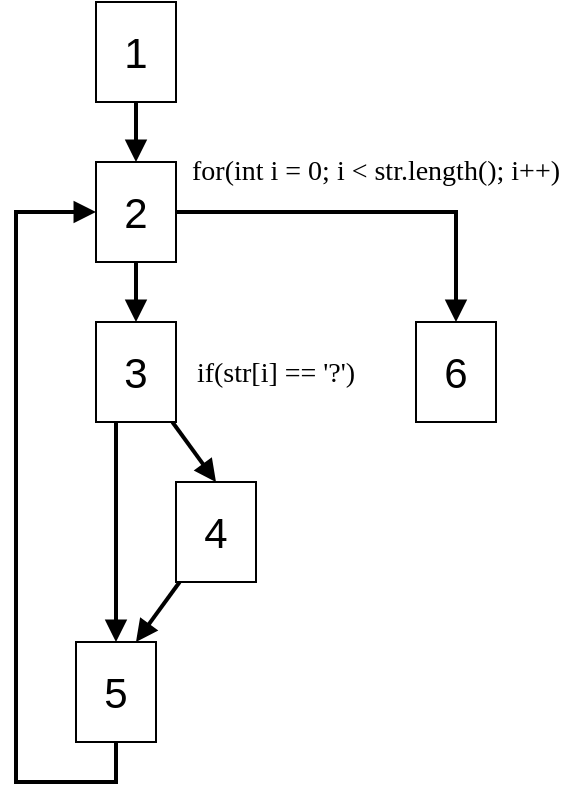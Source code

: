 <mxfile version="24.7.17">
  <diagram id="C5RBs43oDa-KdzZeNtuy" name="Page-1">
    <mxGraphModel dx="472" dy="827" grid="1" gridSize="10" guides="1" tooltips="1" connect="1" arrows="1" fold="1" page="1" pageScale="1" pageWidth="827" pageHeight="1169" math="0" shadow="0">
      <root>
        <mxCell id="WIyWlLk6GJQsqaUBKTNV-0" />
        <mxCell id="WIyWlLk6GJQsqaUBKTNV-1" parent="WIyWlLk6GJQsqaUBKTNV-0" />
        <mxCell id="k3k7oLFDGJno1THqTPzg-7" style="rounded=0;orthogonalLoop=1;jettySize=auto;html=1;endArrow=block;endFill=1;strokeWidth=2;" edge="1" parent="WIyWlLk6GJQsqaUBKTNV-1" source="k3k7oLFDGJno1THqTPzg-0" target="k3k7oLFDGJno1THqTPzg-1">
          <mxGeometry relative="1" as="geometry" />
        </mxCell>
        <mxCell id="k3k7oLFDGJno1THqTPzg-0" value="&lt;font style=&quot;font-size: 21px;&quot;&gt;1&lt;/font&gt;" style="rounded=0;whiteSpace=wrap;html=1;" vertex="1" parent="WIyWlLk6GJQsqaUBKTNV-1">
          <mxGeometry x="160" y="40" width="40" height="50" as="geometry" />
        </mxCell>
        <mxCell id="k3k7oLFDGJno1THqTPzg-10" style="rounded=0;orthogonalLoop=1;jettySize=auto;html=1;entryX=0.5;entryY=0;entryDx=0;entryDy=0;endArrow=block;endFill=1;strokeWidth=2;" edge="1" parent="WIyWlLk6GJQsqaUBKTNV-1" source="k3k7oLFDGJno1THqTPzg-1" target="k3k7oLFDGJno1THqTPzg-2">
          <mxGeometry relative="1" as="geometry" />
        </mxCell>
        <mxCell id="k3k7oLFDGJno1THqTPzg-18" style="edgeStyle=orthogonalEdgeStyle;shape=connector;rounded=0;orthogonalLoop=1;jettySize=auto;html=1;entryX=0.5;entryY=0;entryDx=0;entryDy=0;strokeColor=default;strokeWidth=2;align=center;verticalAlign=middle;fontFamily=Helvetica;fontSize=11;fontColor=default;labelBackgroundColor=default;endArrow=block;endFill=1;" edge="1" parent="WIyWlLk6GJQsqaUBKTNV-1" source="k3k7oLFDGJno1THqTPzg-1" target="k3k7oLFDGJno1THqTPzg-5">
          <mxGeometry relative="1" as="geometry" />
        </mxCell>
        <mxCell id="k3k7oLFDGJno1THqTPzg-1" value="&lt;font style=&quot;font-size: 21px;&quot;&gt;2&lt;/font&gt;" style="rounded=0;whiteSpace=wrap;html=1;" vertex="1" parent="WIyWlLk6GJQsqaUBKTNV-1">
          <mxGeometry x="160" y="120" width="40" height="50" as="geometry" />
        </mxCell>
        <mxCell id="k3k7oLFDGJno1THqTPzg-13" value="" style="edgeStyle=none;shape=connector;rounded=0;orthogonalLoop=1;jettySize=auto;html=1;strokeColor=default;strokeWidth=2;align=center;verticalAlign=middle;fontFamily=Helvetica;fontSize=11;fontColor=default;labelBackgroundColor=default;endArrow=block;endFill=1;exitX=0.25;exitY=1;exitDx=0;exitDy=0;" edge="1" parent="WIyWlLk6GJQsqaUBKTNV-1" source="k3k7oLFDGJno1THqTPzg-2" target="k3k7oLFDGJno1THqTPzg-4">
          <mxGeometry relative="1" as="geometry" />
        </mxCell>
        <mxCell id="k3k7oLFDGJno1THqTPzg-14" style="edgeStyle=none;shape=connector;rounded=0;orthogonalLoop=1;jettySize=auto;html=1;entryX=0.5;entryY=0;entryDx=0;entryDy=0;strokeColor=default;strokeWidth=2;align=center;verticalAlign=middle;fontFamily=Helvetica;fontSize=11;fontColor=default;labelBackgroundColor=default;endArrow=block;endFill=1;" edge="1" parent="WIyWlLk6GJQsqaUBKTNV-1" source="k3k7oLFDGJno1THqTPzg-2" target="k3k7oLFDGJno1THqTPzg-3">
          <mxGeometry relative="1" as="geometry" />
        </mxCell>
        <mxCell id="k3k7oLFDGJno1THqTPzg-2" value="&lt;font style=&quot;font-size: 21px;&quot;&gt;3&lt;/font&gt;" style="rounded=0;whiteSpace=wrap;html=1;" vertex="1" parent="WIyWlLk6GJQsqaUBKTNV-1">
          <mxGeometry x="160" y="200" width="40" height="50" as="geometry" />
        </mxCell>
        <mxCell id="k3k7oLFDGJno1THqTPzg-15" style="edgeStyle=none;shape=connector;rounded=0;orthogonalLoop=1;jettySize=auto;html=1;entryX=0.75;entryY=0;entryDx=0;entryDy=0;strokeColor=default;strokeWidth=2;align=center;verticalAlign=middle;fontFamily=Helvetica;fontSize=11;fontColor=default;labelBackgroundColor=default;endArrow=block;endFill=1;" edge="1" parent="WIyWlLk6GJQsqaUBKTNV-1" source="k3k7oLFDGJno1THqTPzg-3" target="k3k7oLFDGJno1THqTPzg-4">
          <mxGeometry relative="1" as="geometry" />
        </mxCell>
        <mxCell id="k3k7oLFDGJno1THqTPzg-3" value="&lt;font style=&quot;font-size: 21px;&quot;&gt;4&lt;/font&gt;" style="rounded=0;whiteSpace=wrap;html=1;" vertex="1" parent="WIyWlLk6GJQsqaUBKTNV-1">
          <mxGeometry x="200" y="280" width="40" height="50" as="geometry" />
        </mxCell>
        <mxCell id="k3k7oLFDGJno1THqTPzg-17" style="edgeStyle=orthogonalEdgeStyle;shape=connector;rounded=0;orthogonalLoop=1;jettySize=auto;html=1;entryX=0;entryY=0.5;entryDx=0;entryDy=0;strokeColor=default;strokeWidth=2;align=center;verticalAlign=middle;fontFamily=Helvetica;fontSize=11;fontColor=default;labelBackgroundColor=default;endArrow=block;endFill=1;" edge="1" parent="WIyWlLk6GJQsqaUBKTNV-1" source="k3k7oLFDGJno1THqTPzg-4" target="k3k7oLFDGJno1THqTPzg-1">
          <mxGeometry relative="1" as="geometry">
            <Array as="points">
              <mxPoint x="170" y="430" />
              <mxPoint x="120" y="430" />
              <mxPoint x="120" y="145" />
            </Array>
          </mxGeometry>
        </mxCell>
        <mxCell id="k3k7oLFDGJno1THqTPzg-4" value="&lt;font style=&quot;font-size: 21px;&quot;&gt;5&lt;/font&gt;" style="rounded=0;whiteSpace=wrap;html=1;" vertex="1" parent="WIyWlLk6GJQsqaUBKTNV-1">
          <mxGeometry x="150" y="360" width="40" height="50" as="geometry" />
        </mxCell>
        <mxCell id="k3k7oLFDGJno1THqTPzg-5" value="&lt;font style=&quot;font-size: 21px;&quot;&gt;6&lt;/font&gt;" style="rounded=0;whiteSpace=wrap;html=1;" vertex="1" parent="WIyWlLk6GJQsqaUBKTNV-1">
          <mxGeometry x="320" y="200" width="40" height="50" as="geometry" />
        </mxCell>
        <mxCell id="k3k7oLFDGJno1THqTPzg-11" value="&lt;div style=&quot;&quot;&gt;&lt;pre style=&quot;line-height: 0%;&quot;&gt;&lt;font style=&quot;font-size: 14px;&quot; face=&quot;Times New Roman&quot;&gt;for(int i = 0; i &amp;lt; str.length(); i++)&lt;/font&gt;&lt;/pre&gt;&lt;/div&gt;" style="text;html=1;align=center;verticalAlign=middle;whiteSpace=wrap;rounded=0;fontFamily=Helvetica;fontSize=11;fontColor=default;labelBackgroundColor=default;" vertex="1" parent="WIyWlLk6GJQsqaUBKTNV-1">
          <mxGeometry x="270" y="110" width="60" height="30" as="geometry" />
        </mxCell>
        <mxCell id="k3k7oLFDGJno1THqTPzg-12" value="&lt;div style=&quot;&quot;&gt;&lt;pre style=&quot;font-size: 14px; line-height: 0%;&quot;&gt;&lt;font style=&quot;font-size: 14px; background-color: rgb(255, 255, 255);&quot; face=&quot;Times New Roman&quot;&gt;if(str[i] == &#39;?&#39;)&lt;/font&gt;&lt;/pre&gt;&lt;/div&gt;" style="text;html=1;align=center;verticalAlign=middle;whiteSpace=wrap;rounded=0;fontFamily=Helvetica;fontSize=11;fontColor=default;labelBackgroundColor=default;" vertex="1" parent="WIyWlLk6GJQsqaUBKTNV-1">
          <mxGeometry x="220" y="210" width="60" height="30" as="geometry" />
        </mxCell>
      </root>
    </mxGraphModel>
  </diagram>
</mxfile>
